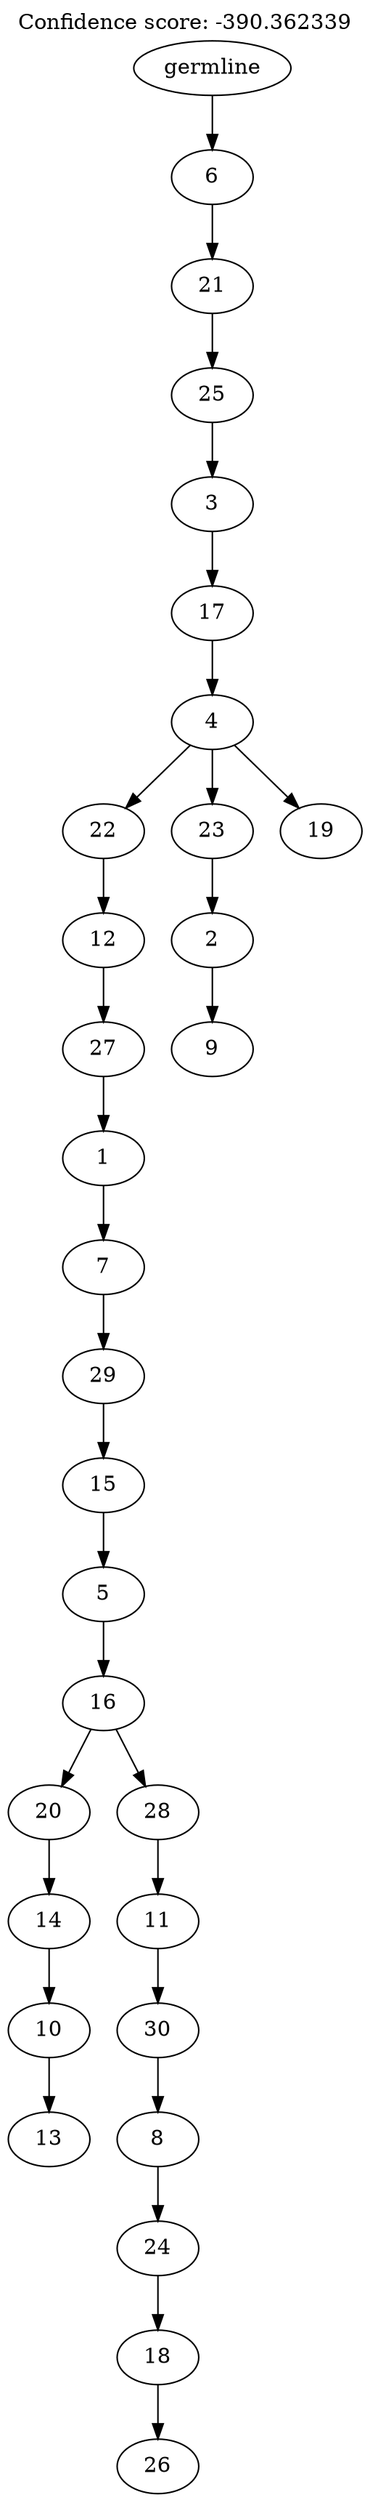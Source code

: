 digraph g {
	"29" -> "30";
	"30" [label="13"];
	"28" -> "29";
	"29" [label="10"];
	"27" -> "28";
	"28" [label="14"];
	"25" -> "26";
	"26" [label="26"];
	"24" -> "25";
	"25" [label="18"];
	"23" -> "24";
	"24" [label="24"];
	"22" -> "23";
	"23" [label="8"];
	"21" -> "22";
	"22" [label="30"];
	"20" -> "21";
	"21" [label="11"];
	"19" -> "20";
	"20" [label="28"];
	"19" -> "27";
	"27" [label="20"];
	"18" -> "19";
	"19" [label="16"];
	"17" -> "18";
	"18" [label="5"];
	"16" -> "17";
	"17" [label="15"];
	"15" -> "16";
	"16" [label="29"];
	"14" -> "15";
	"15" [label="7"];
	"13" -> "14";
	"14" [label="1"];
	"12" -> "13";
	"13" [label="27"];
	"11" -> "12";
	"12" [label="12"];
	"8" -> "9";
	"9" [label="9"];
	"7" -> "8";
	"8" [label="2"];
	"6" -> "7";
	"7" [label="23"];
	"6" -> "10";
	"10" [label="19"];
	"6" -> "11";
	"11" [label="22"];
	"5" -> "6";
	"6" [label="4"];
	"4" -> "5";
	"5" [label="17"];
	"3" -> "4";
	"4" [label="3"];
	"2" -> "3";
	"3" [label="25"];
	"1" -> "2";
	"2" [label="21"];
	"0" -> "1";
	"1" [label="6"];
	"0" [label="germline"];
	labelloc="t";
	label="Confidence score: -390.362339";
}
